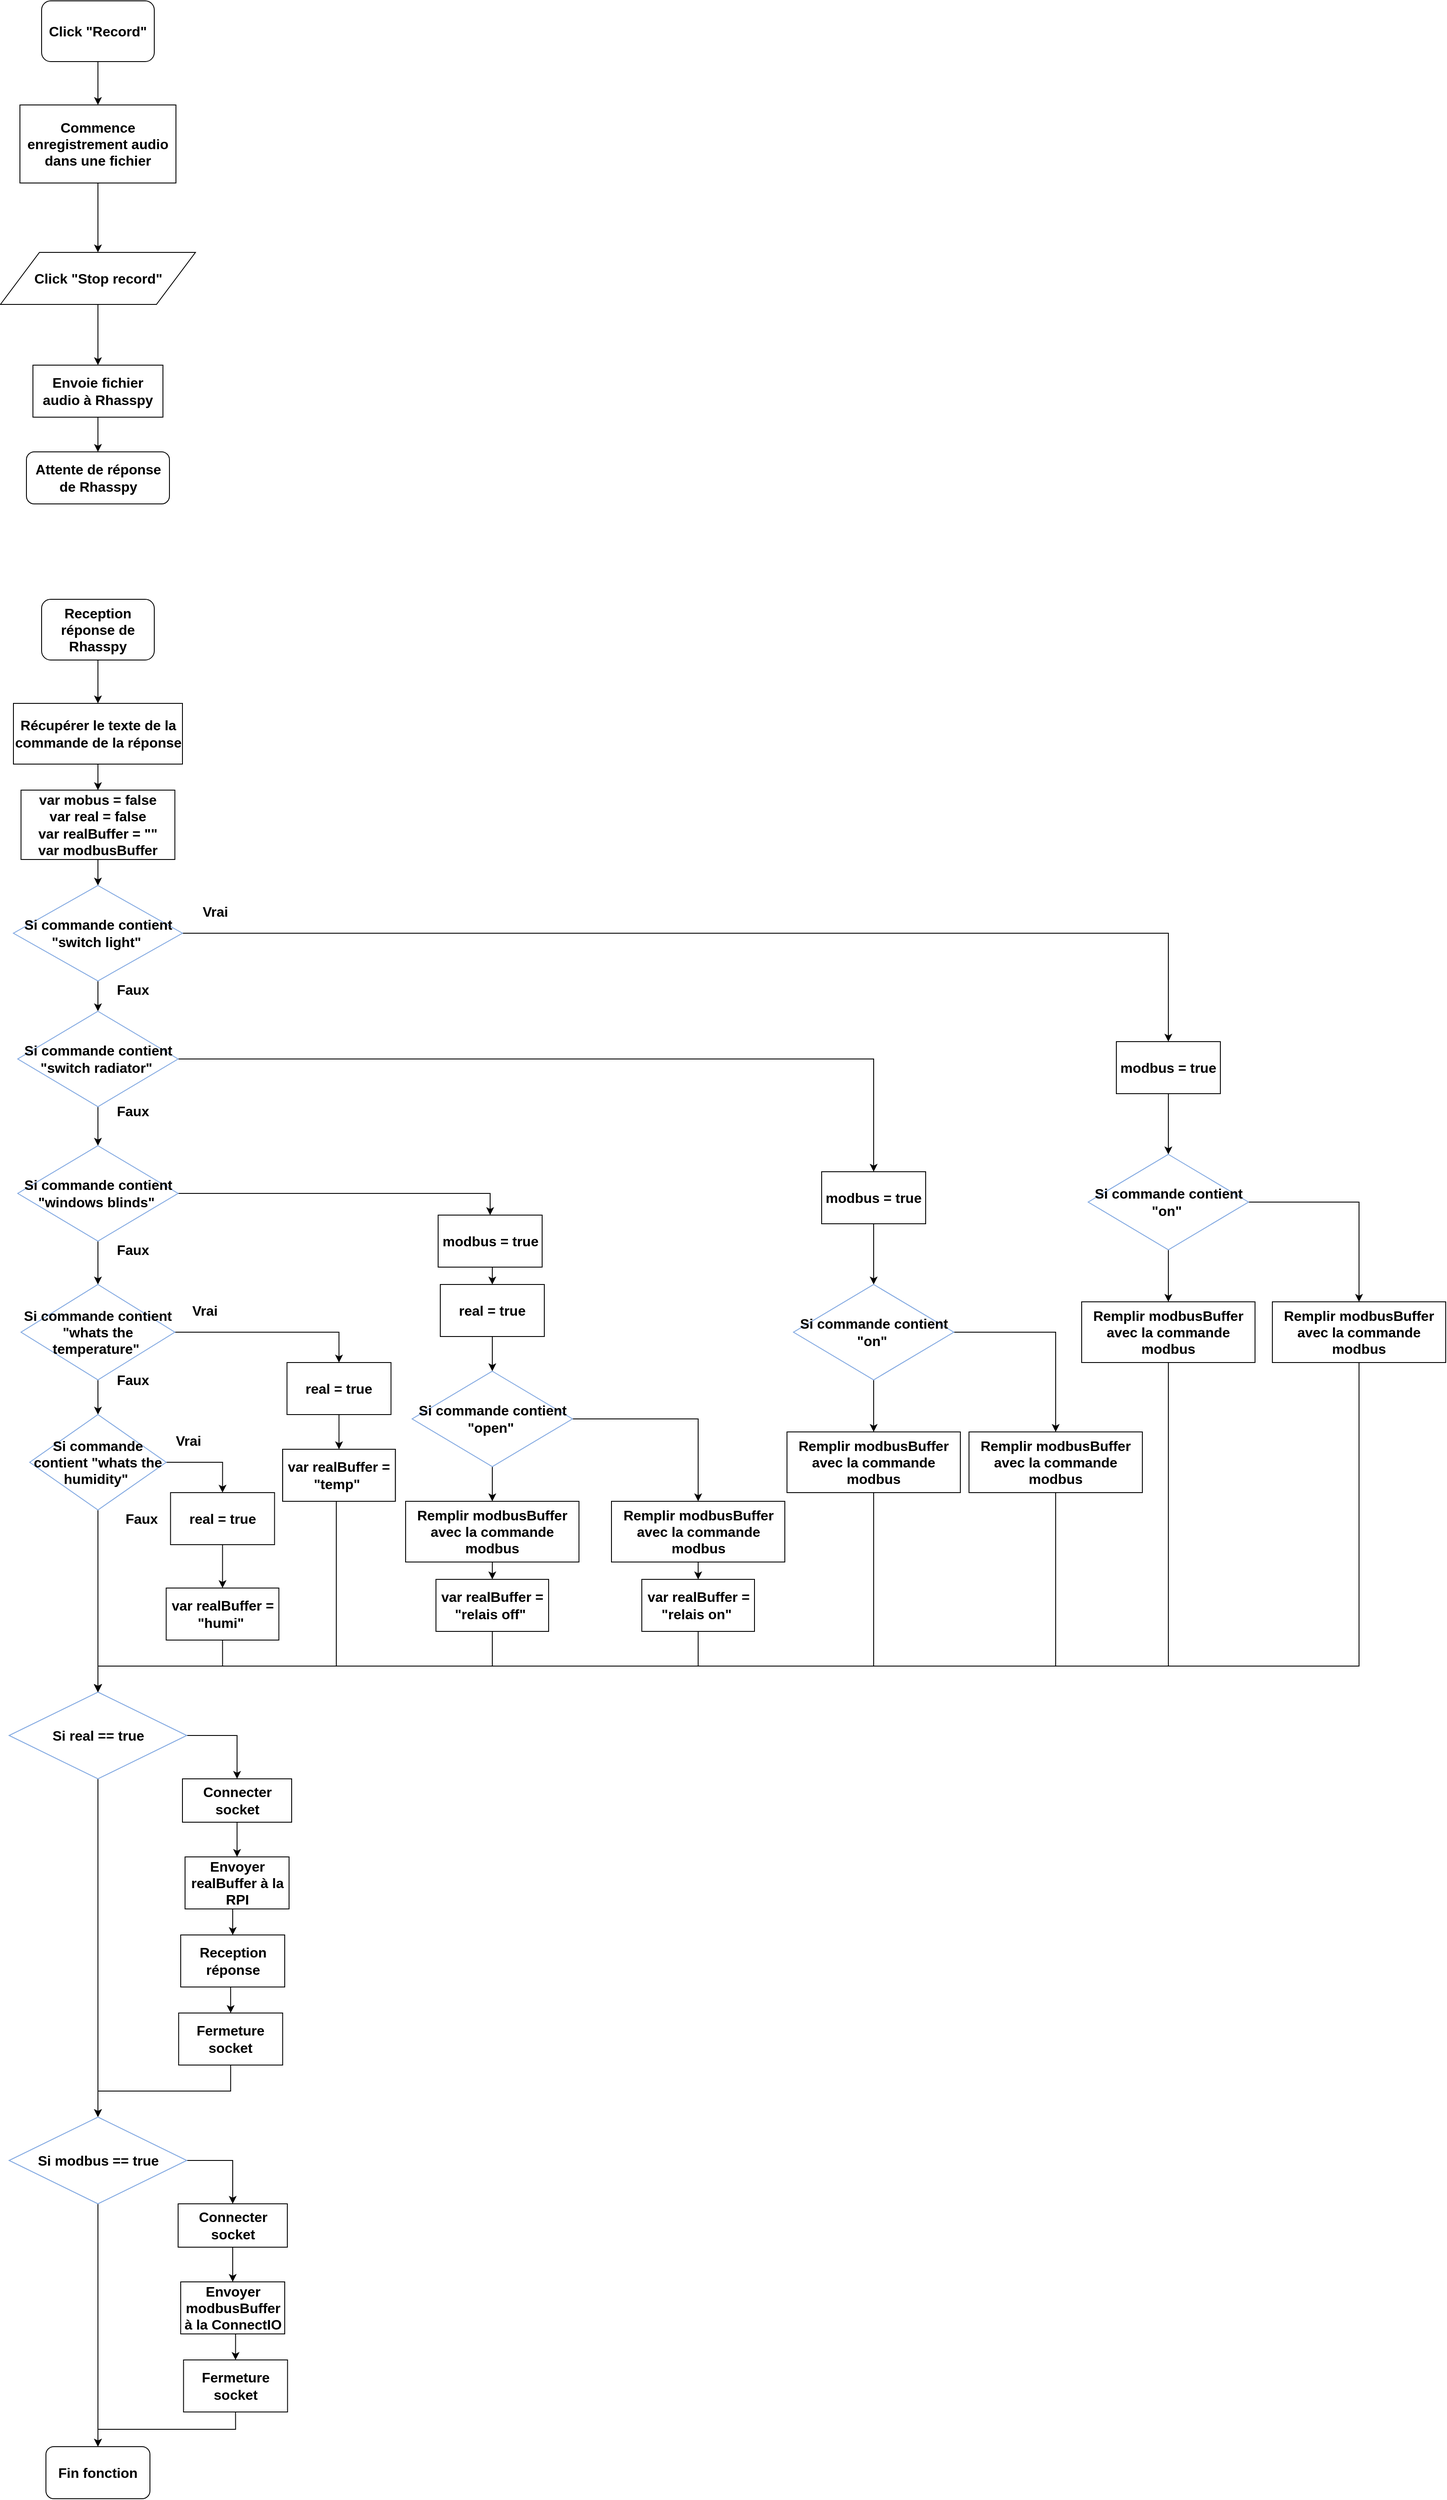 <mxfile version="13.3.1" type="device"><diagram id="i5aQ8aM6q4lKqiJg8j4h" name="Page-1"><mxGraphModel dx="1707" dy="2156" grid="1" gridSize="10" guides="1" tooltips="1" connect="1" arrows="1" fold="1" page="1" pageScale="1" pageWidth="827" pageHeight="1169" math="0" shadow="0"><root><mxCell id="0"/><mxCell id="1" parent="0"/><mxCell id="7N6_gN5HzbcJrXdW6d7A-4" style="edgeStyle=orthogonalEdgeStyle;rounded=0;orthogonalLoop=1;jettySize=auto;html=1;exitX=0.5;exitY=1;exitDx=0;exitDy=0;entryX=0.5;entryY=0;entryDx=0;entryDy=0;" parent="1" source="7N6_gN5HzbcJrXdW6d7A-1" target="7N6_gN5HzbcJrXdW6d7A-3" edge="1"><mxGeometry relative="1" as="geometry"/></mxCell><mxCell id="7N6_gN5HzbcJrXdW6d7A-1" value="&lt;b&gt;&lt;font style=&quot;font-size: 16px&quot;&gt;Click &quot;Record&quot;&lt;/font&gt;&lt;/b&gt;" style="rounded=1;whiteSpace=wrap;html=1;" parent="1" vertex="1"><mxGeometry x="680" y="-580" width="130" height="70" as="geometry"/></mxCell><mxCell id="7N6_gN5HzbcJrXdW6d7A-6" style="edgeStyle=orthogonalEdgeStyle;rounded=0;orthogonalLoop=1;jettySize=auto;html=1;exitX=0.5;exitY=1;exitDx=0;exitDy=0;entryX=0.5;entryY=0;entryDx=0;entryDy=0;" parent="1" source="7N6_gN5HzbcJrXdW6d7A-3" target="7N6_gN5HzbcJrXdW6d7A-5" edge="1"><mxGeometry relative="1" as="geometry"/></mxCell><mxCell id="7N6_gN5HzbcJrXdW6d7A-3" value="&lt;b&gt;&lt;font style=&quot;font-size: 16px&quot;&gt;Commence enregistrement audio dans une fichier&lt;/font&gt;&lt;/b&gt;" style="rounded=0;whiteSpace=wrap;html=1;" parent="1" vertex="1"><mxGeometry x="655" y="-460" width="180" height="90" as="geometry"/></mxCell><mxCell id="7N6_gN5HzbcJrXdW6d7A-8" style="edgeStyle=orthogonalEdgeStyle;rounded=0;orthogonalLoop=1;jettySize=auto;html=1;exitX=0.5;exitY=1;exitDx=0;exitDy=0;entryX=0.5;entryY=0;entryDx=0;entryDy=0;" parent="1" source="7N6_gN5HzbcJrXdW6d7A-5" target="7N6_gN5HzbcJrXdW6d7A-7" edge="1"><mxGeometry relative="1" as="geometry"/></mxCell><mxCell id="7N6_gN5HzbcJrXdW6d7A-5" value="&lt;b&gt;&lt;font style=&quot;font-size: 16px&quot;&gt;Click &quot;Stop record&quot;&lt;/font&gt;&lt;/b&gt;" style="shape=parallelogram;perimeter=parallelogramPerimeter;whiteSpace=wrap;html=1;" parent="1" vertex="1"><mxGeometry x="632.5" y="-290" width="225" height="60" as="geometry"/></mxCell><mxCell id="7N6_gN5HzbcJrXdW6d7A-11" style="edgeStyle=orthogonalEdgeStyle;rounded=0;orthogonalLoop=1;jettySize=auto;html=1;exitX=0.5;exitY=1;exitDx=0;exitDy=0;entryX=0.5;entryY=0;entryDx=0;entryDy=0;" parent="1" source="7N6_gN5HzbcJrXdW6d7A-7" target="7N6_gN5HzbcJrXdW6d7A-10" edge="1"><mxGeometry relative="1" as="geometry"/></mxCell><mxCell id="7N6_gN5HzbcJrXdW6d7A-7" value="&lt;font style=&quot;font-size: 16px&quot;&gt;&lt;b&gt;Envoie fichier audio à Rhasspy&lt;/b&gt;&lt;/font&gt;" style="rounded=0;whiteSpace=wrap;html=1;" parent="1" vertex="1"><mxGeometry x="670" y="-160" width="150" height="60" as="geometry"/></mxCell><mxCell id="7N6_gN5HzbcJrXdW6d7A-10" value="&lt;span&gt;&lt;font style=&quot;font-size: 16px&quot;&gt;&lt;b&gt;Attente de réponse de Rhasspy&lt;/b&gt;&lt;/font&gt;&lt;/span&gt;" style="rounded=1;whiteSpace=wrap;html=1;" parent="1" vertex="1"><mxGeometry x="662.5" y="-60" width="165" height="60" as="geometry"/></mxCell><mxCell id="7N6_gN5HzbcJrXdW6d7A-14" style="edgeStyle=orthogonalEdgeStyle;rounded=0;orthogonalLoop=1;jettySize=auto;html=1;exitX=0.5;exitY=1;exitDx=0;exitDy=0;entryX=0.5;entryY=0;entryDx=0;entryDy=0;" parent="1" source="7N6_gN5HzbcJrXdW6d7A-12" target="7N6_gN5HzbcJrXdW6d7A-13" edge="1"><mxGeometry relative="1" as="geometry"/></mxCell><mxCell id="7N6_gN5HzbcJrXdW6d7A-12" value="&lt;b&gt;&lt;font style=&quot;font-size: 16px&quot;&gt;Reception réponse de Rhasspy&lt;/font&gt;&lt;/b&gt;" style="rounded=1;whiteSpace=wrap;html=1;" parent="1" vertex="1"><mxGeometry x="680" y="110" width="130" height="70" as="geometry"/></mxCell><mxCell id="7N6_gN5HzbcJrXdW6d7A-16" style="edgeStyle=orthogonalEdgeStyle;rounded=0;orthogonalLoop=1;jettySize=auto;html=1;exitX=0.5;exitY=1;exitDx=0;exitDy=0;entryX=0.5;entryY=0;entryDx=0;entryDy=0;" parent="1" source="7N6_gN5HzbcJrXdW6d7A-13" target="7N6_gN5HzbcJrXdW6d7A-15" edge="1"><mxGeometry relative="1" as="geometry"/></mxCell><mxCell id="7N6_gN5HzbcJrXdW6d7A-13" value="&lt;font style=&quot;font-size: 16px&quot;&gt;&lt;b&gt;Récupérer le texte de la commande de la réponse&lt;/b&gt;&lt;/font&gt;" style="rounded=0;whiteSpace=wrap;html=1;" parent="1" vertex="1"><mxGeometry x="647.5" y="230" width="195" height="70" as="geometry"/></mxCell><mxCell id="7N6_gN5HzbcJrXdW6d7A-18" style="edgeStyle=orthogonalEdgeStyle;rounded=0;orthogonalLoop=1;jettySize=auto;html=1;exitX=0.5;exitY=1;exitDx=0;exitDy=0;entryX=0.5;entryY=0;entryDx=0;entryDy=0;" parent="1" source="7N6_gN5HzbcJrXdW6d7A-15" target="7N6_gN5HzbcJrXdW6d7A-17" edge="1"><mxGeometry relative="1" as="geometry"/></mxCell><mxCell id="7N6_gN5HzbcJrXdW6d7A-15" value="&lt;font style=&quot;font-size: 16px&quot;&gt;&lt;b&gt;var mobus = false&lt;br&gt;var real = false&lt;br&gt;var realBuffer = &quot;&quot;&lt;br&gt;var modbusBuffer&lt;br&gt;&lt;/b&gt;&lt;/font&gt;" style="rounded=0;whiteSpace=wrap;html=1;" parent="1" vertex="1"><mxGeometry x="656.25" y="330" width="177.5" height="80" as="geometry"/></mxCell><mxCell id="7N6_gN5HzbcJrXdW6d7A-26" style="edgeStyle=orthogonalEdgeStyle;rounded=0;orthogonalLoop=1;jettySize=auto;html=1;exitX=0.5;exitY=1;exitDx=0;exitDy=0;entryX=0.5;entryY=0;entryDx=0;entryDy=0;" parent="1" source="7N6_gN5HzbcJrXdW6d7A-17" target="7N6_gN5HzbcJrXdW6d7A-20" edge="1"><mxGeometry relative="1" as="geometry"/></mxCell><mxCell id="Lt0cFYSd9EiDgG5rv76O-23" style="edgeStyle=orthogonalEdgeStyle;rounded=0;orthogonalLoop=1;jettySize=auto;html=1;exitX=1;exitY=0.5;exitDx=0;exitDy=0;entryX=0.5;entryY=0;entryDx=0;entryDy=0;" edge="1" parent="1" source="7N6_gN5HzbcJrXdW6d7A-17" target="Lt0cFYSd9EiDgG5rv76O-17"><mxGeometry relative="1" as="geometry"/></mxCell><mxCell id="7N6_gN5HzbcJrXdW6d7A-17" value="&lt;font style=&quot;font-size: 16px&quot;&gt;&lt;b&gt;Si commande contient &quot;switch light&quot;&amp;nbsp;&lt;/b&gt;&lt;/font&gt;" style="rhombus;whiteSpace=wrap;html=1;rounded=0;comic=0;shadow=0;strokeColor=#7EA6E0;" parent="1" vertex="1"><mxGeometry x="647.5" y="440" width="195" height="110" as="geometry"/></mxCell><mxCell id="7N6_gN5HzbcJrXdW6d7A-19" value="&lt;font style=&quot;font-size: 16px&quot;&gt;&lt;b&gt;Vrai&lt;/b&gt;&lt;/font&gt;" style="text;html=1;align=center;verticalAlign=middle;resizable=0;points=[];autosize=1;" parent="1" vertex="1"><mxGeometry x="855" y="460" width="50" height="20" as="geometry"/></mxCell><mxCell id="7N6_gN5HzbcJrXdW6d7A-28" style="edgeStyle=orthogonalEdgeStyle;rounded=0;orthogonalLoop=1;jettySize=auto;html=1;exitX=0.5;exitY=1;exitDx=0;exitDy=0;entryX=0.5;entryY=0;entryDx=0;entryDy=0;" parent="1" source="7N6_gN5HzbcJrXdW6d7A-20" target="7N6_gN5HzbcJrXdW6d7A-22" edge="1"><mxGeometry relative="1" as="geometry"/></mxCell><mxCell id="Lt0cFYSd9EiDgG5rv76O-7" style="edgeStyle=orthogonalEdgeStyle;rounded=0;orthogonalLoop=1;jettySize=auto;html=1;exitX=1;exitY=0.5;exitDx=0;exitDy=0;entryX=0.5;entryY=0;entryDx=0;entryDy=0;" edge="1" parent="1" source="7N6_gN5HzbcJrXdW6d7A-20" target="Lt0cFYSd9EiDgG5rv76O-6"><mxGeometry relative="1" as="geometry"/></mxCell><mxCell id="7N6_gN5HzbcJrXdW6d7A-20" value="&lt;b style=&quot;font-size: 16px&quot;&gt;Si commande contient &quot;switch radiator&quot;&amp;nbsp;&lt;/b&gt;" style="rhombus;whiteSpace=wrap;html=1;rounded=0;shadow=0;comic=0;strokeColor=#7EA6E0;" parent="1" vertex="1"><mxGeometry x="652.5" y="585" width="185" height="110" as="geometry"/></mxCell><mxCell id="7N6_gN5HzbcJrXdW6d7A-29" style="edgeStyle=orthogonalEdgeStyle;rounded=0;orthogonalLoop=1;jettySize=auto;html=1;exitX=0.5;exitY=1;exitDx=0;exitDy=0;entryX=0.5;entryY=0;entryDx=0;entryDy=0;" parent="1" source="7N6_gN5HzbcJrXdW6d7A-22" target="7N6_gN5HzbcJrXdW6d7A-23" edge="1"><mxGeometry relative="1" as="geometry"/></mxCell><mxCell id="7N6_gN5HzbcJrXdW6d7A-53" style="edgeStyle=orthogonalEdgeStyle;rounded=0;orthogonalLoop=1;jettySize=auto;html=1;exitX=1;exitY=0.5;exitDx=0;exitDy=0;entryX=0.5;entryY=0;entryDx=0;entryDy=0;" parent="1" source="7N6_gN5HzbcJrXdW6d7A-22" target="7N6_gN5HzbcJrXdW6d7A-51" edge="1"><mxGeometry relative="1" as="geometry"/></mxCell><mxCell id="7N6_gN5HzbcJrXdW6d7A-22" value="&lt;b style=&quot;font-size: 16px&quot;&gt;Si commande contient &quot;windows blinds&quot;&amp;nbsp;&lt;/b&gt;" style="rhombus;whiteSpace=wrap;html=1;rounded=0;shadow=0;comic=0;strokeColor=#7EA6E0;" parent="1" vertex="1"><mxGeometry x="652.5" y="740" width="185" height="110" as="geometry"/></mxCell><mxCell id="7N6_gN5HzbcJrXdW6d7A-32" style="edgeStyle=orthogonalEdgeStyle;rounded=0;orthogonalLoop=1;jettySize=auto;html=1;exitX=0.5;exitY=1;exitDx=0;exitDy=0;" parent="1" source="7N6_gN5HzbcJrXdW6d7A-23" target="7N6_gN5HzbcJrXdW6d7A-24" edge="1"><mxGeometry relative="1" as="geometry"/></mxCell><mxCell id="7N6_gN5HzbcJrXdW6d7A-42" style="edgeStyle=orthogonalEdgeStyle;rounded=0;orthogonalLoop=1;jettySize=auto;html=1;exitX=1;exitY=0.5;exitDx=0;exitDy=0;entryX=0.5;entryY=0;entryDx=0;entryDy=0;" parent="1" source="7N6_gN5HzbcJrXdW6d7A-23" target="7N6_gN5HzbcJrXdW6d7A-40" edge="1"><mxGeometry relative="1" as="geometry"/></mxCell><mxCell id="7N6_gN5HzbcJrXdW6d7A-23" value="&lt;b style=&quot;font-size: 16px&quot;&gt;Si commande contient &quot;whats the temperature&quot;&amp;nbsp;&lt;/b&gt;" style="rhombus;whiteSpace=wrap;html=1;rounded=0;shadow=0;comic=0;strokeColor=#7EA6E0;" parent="1" vertex="1"><mxGeometry x="656.25" y="900" width="177.5" height="110" as="geometry"/></mxCell><mxCell id="7N6_gN5HzbcJrXdW6d7A-36" style="edgeStyle=orthogonalEdgeStyle;rounded=0;orthogonalLoop=1;jettySize=auto;html=1;exitX=1;exitY=0.5;exitDx=0;exitDy=0;entryX=0.5;entryY=0;entryDx=0;entryDy=0;" parent="1" source="7N6_gN5HzbcJrXdW6d7A-24" target="7N6_gN5HzbcJrXdW6d7A-35" edge="1"><mxGeometry relative="1" as="geometry"/></mxCell><mxCell id="7N6_gN5HzbcJrXdW6d7A-46" style="edgeStyle=orthogonalEdgeStyle;rounded=0;orthogonalLoop=1;jettySize=auto;html=1;exitX=0.5;exitY=1;exitDx=0;exitDy=0;" parent="1" source="7N6_gN5HzbcJrXdW6d7A-24" target="7N6_gN5HzbcJrXdW6d7A-45" edge="1"><mxGeometry relative="1" as="geometry"/></mxCell><mxCell id="7N6_gN5HzbcJrXdW6d7A-24" value="&lt;font style=&quot;font-size: 16px&quot;&gt;&lt;b&gt;Si commande contient &quot;whats the humidity&quot;&amp;nbsp;&lt;/b&gt;&lt;/font&gt;" style="rhombus;rounded=0;shadow=0;comic=0;verticalAlign=middle;whiteSpace=wrap;html=1;strokeWidth=1;strokeColor=#7EA6E0;" parent="1" vertex="1"><mxGeometry x="666.25" y="1050" width="157.5" height="110" as="geometry"/></mxCell><mxCell id="7N6_gN5HzbcJrXdW6d7A-25" value="&lt;font style=&quot;font-size: 16px&quot;&gt;&lt;b&gt;Faux&lt;/b&gt;&lt;/font&gt;" style="text;html=1;align=center;verticalAlign=middle;resizable=0;points=[];autosize=1;" parent="1" vertex="1"><mxGeometry x="760" y="550" width="50" height="20" as="geometry"/></mxCell><mxCell id="7N6_gN5HzbcJrXdW6d7A-27" value="&lt;font style=&quot;font-size: 16px&quot;&gt;&lt;b&gt;Faux&lt;/b&gt;&lt;/font&gt;" style="text;html=1;align=center;verticalAlign=middle;resizable=0;points=[];autosize=1;" parent="1" vertex="1"><mxGeometry x="760" y="690" width="50" height="20" as="geometry"/></mxCell><mxCell id="7N6_gN5HzbcJrXdW6d7A-31" value="&lt;font style=&quot;font-size: 16px&quot;&gt;&lt;b&gt;Faux&lt;/b&gt;&lt;/font&gt;" style="text;html=1;align=center;verticalAlign=middle;resizable=0;points=[];autosize=1;" parent="1" vertex="1"><mxGeometry x="760" y="850" width="50" height="20" as="geometry"/></mxCell><mxCell id="7N6_gN5HzbcJrXdW6d7A-33" value="&lt;font style=&quot;font-size: 16px&quot;&gt;&lt;b&gt;Faux&lt;/b&gt;&lt;/font&gt;" style="text;html=1;align=center;verticalAlign=middle;resizable=0;points=[];autosize=1;" parent="1" vertex="1"><mxGeometry x="760" y="1000" width="50" height="20" as="geometry"/></mxCell><mxCell id="7N6_gN5HzbcJrXdW6d7A-34" value="&lt;font style=&quot;font-size: 16px&quot;&gt;&lt;b&gt;Faux&lt;/b&gt;&lt;/font&gt;" style="text;html=1;align=center;verticalAlign=middle;resizable=0;points=[];autosize=1;" parent="1" vertex="1"><mxGeometry x="770" y="1160" width="50" height="20" as="geometry"/></mxCell><mxCell id="7N6_gN5HzbcJrXdW6d7A-38" style="edgeStyle=orthogonalEdgeStyle;rounded=0;orthogonalLoop=1;jettySize=auto;html=1;exitX=0.5;exitY=1;exitDx=0;exitDy=0;entryX=0.5;entryY=0;entryDx=0;entryDy=0;" parent="1" source="7N6_gN5HzbcJrXdW6d7A-35" target="7N6_gN5HzbcJrXdW6d7A-37" edge="1"><mxGeometry relative="1" as="geometry"/></mxCell><mxCell id="7N6_gN5HzbcJrXdW6d7A-35" value="&lt;font style=&quot;font-size: 16px&quot;&gt;&lt;b&gt;real = true&lt;/b&gt;&lt;/font&gt;" style="rounded=0;whiteSpace=wrap;html=1;shadow=0;comic=0;strokeColor=#000000;strokeWidth=1;" parent="1" vertex="1"><mxGeometry x="828.75" y="1140" width="120" height="60" as="geometry"/></mxCell><mxCell id="7N6_gN5HzbcJrXdW6d7A-47" style="edgeStyle=orthogonalEdgeStyle;rounded=0;orthogonalLoop=1;jettySize=auto;html=1;exitX=0.5;exitY=1;exitDx=0;exitDy=0;entryX=0.5;entryY=0;entryDx=0;entryDy=0;" parent="1" source="7N6_gN5HzbcJrXdW6d7A-37" target="7N6_gN5HzbcJrXdW6d7A-45" edge="1"><mxGeometry relative="1" as="geometry"/></mxCell><mxCell id="7N6_gN5HzbcJrXdW6d7A-37" value="&lt;b&gt;&lt;font style=&quot;font-size: 16px&quot;&gt;var realBuffer = &quot;humi&quot;&amp;nbsp;&lt;/font&gt;&lt;/b&gt;" style="rounded=0;whiteSpace=wrap;html=1;shadow=0;comic=0;strokeColor=#000000;strokeWidth=1;" parent="1" vertex="1"><mxGeometry x="823.75" y="1250" width="130" height="60" as="geometry"/></mxCell><mxCell id="7N6_gN5HzbcJrXdW6d7A-39" style="edgeStyle=orthogonalEdgeStyle;rounded=0;orthogonalLoop=1;jettySize=auto;html=1;exitX=0.5;exitY=1;exitDx=0;exitDy=0;entryX=0.5;entryY=0;entryDx=0;entryDy=0;" parent="1" source="7N6_gN5HzbcJrXdW6d7A-40" target="7N6_gN5HzbcJrXdW6d7A-41" edge="1"><mxGeometry relative="1" as="geometry"/></mxCell><mxCell id="7N6_gN5HzbcJrXdW6d7A-40" value="&lt;font style=&quot;font-size: 16px&quot;&gt;&lt;b&gt;real = true&lt;/b&gt;&lt;/font&gt;" style="rounded=0;whiteSpace=wrap;html=1;shadow=0;comic=0;strokeColor=#000000;strokeWidth=1;" parent="1" vertex="1"><mxGeometry x="963.13" y="990" width="120" height="60" as="geometry"/></mxCell><mxCell id="7N6_gN5HzbcJrXdW6d7A-48" style="edgeStyle=orthogonalEdgeStyle;rounded=0;orthogonalLoop=1;jettySize=auto;html=1;exitX=0.5;exitY=1;exitDx=0;exitDy=0;entryX=0.5;entryY=0;entryDx=0;entryDy=0;" parent="1" source="7N6_gN5HzbcJrXdW6d7A-41" target="7N6_gN5HzbcJrXdW6d7A-45" edge="1"><mxGeometry relative="1" as="geometry"><Array as="points"><mxPoint x="1020" y="1150"/><mxPoint x="1020" y="1340"/><mxPoint x="745" y="1340"/></Array></mxGeometry></mxCell><mxCell id="7N6_gN5HzbcJrXdW6d7A-41" value="&lt;b&gt;&lt;font style=&quot;font-size: 16px&quot;&gt;var realBuffer = &quot;temp&quot;&amp;nbsp;&lt;/font&gt;&lt;/b&gt;" style="rounded=0;whiteSpace=wrap;html=1;shadow=0;comic=0;strokeColor=#000000;strokeWidth=1;" parent="1" vertex="1"><mxGeometry x="958.13" y="1090" width="130" height="60" as="geometry"/></mxCell><mxCell id="7N6_gN5HzbcJrXdW6d7A-43" value="&lt;font style=&quot;font-size: 16px&quot;&gt;&lt;b&gt;Vrai&lt;/b&gt;&lt;/font&gt;" style="text;html=1;align=center;verticalAlign=middle;resizable=0;points=[];autosize=1;" parent="1" vertex="1"><mxGeometry x="842.5" y="920" width="50" height="20" as="geometry"/></mxCell><mxCell id="7N6_gN5HzbcJrXdW6d7A-44" value="&lt;font style=&quot;font-size: 16px&quot;&gt;&lt;b&gt;Vrai&lt;/b&gt;&lt;/font&gt;" style="text;html=1;align=center;verticalAlign=middle;resizable=0;points=[];autosize=1;" parent="1" vertex="1"><mxGeometry x="823.75" y="1070" width="50" height="20" as="geometry"/></mxCell><mxCell id="Lt0cFYSd9EiDgG5rv76O-32" style="edgeStyle=orthogonalEdgeStyle;rounded=0;orthogonalLoop=1;jettySize=auto;html=1;exitX=1;exitY=0.5;exitDx=0;exitDy=0;" edge="1" parent="1" source="7N6_gN5HzbcJrXdW6d7A-45" target="Lt0cFYSd9EiDgG5rv76O-26"><mxGeometry relative="1" as="geometry"/></mxCell><mxCell id="Lt0cFYSd9EiDgG5rv76O-34" style="edgeStyle=orthogonalEdgeStyle;rounded=0;orthogonalLoop=1;jettySize=auto;html=1;exitX=0.5;exitY=1;exitDx=0;exitDy=0;entryX=0.5;entryY=0;entryDx=0;entryDy=0;" edge="1" parent="1" source="7N6_gN5HzbcJrXdW6d7A-45" target="Lt0cFYSd9EiDgG5rv76O-33"><mxGeometry relative="1" as="geometry"/></mxCell><mxCell id="7N6_gN5HzbcJrXdW6d7A-45" value="&lt;b&gt;&lt;font style=&quot;font-size: 16px&quot;&gt;Si real == true&lt;/font&gt;&lt;/b&gt;" style="rhombus;whiteSpace=wrap;html=1;rounded=0;shadow=0;comic=0;strokeWidth=1;fillColor=#FFFFFF;strokeColor=#7EA6E0;" parent="1" vertex="1"><mxGeometry x="642.5" y="1370" width="205" height="100" as="geometry"/></mxCell><mxCell id="7N6_gN5HzbcJrXdW6d7A-55" style="edgeStyle=orthogonalEdgeStyle;rounded=0;orthogonalLoop=1;jettySize=auto;html=1;exitX=0.5;exitY=1;exitDx=0;exitDy=0;" parent="1" source="7N6_gN5HzbcJrXdW6d7A-49" target="7N6_gN5HzbcJrXdW6d7A-54" edge="1"><mxGeometry relative="1" as="geometry"/></mxCell><mxCell id="7N6_gN5HzbcJrXdW6d7A-57" style="edgeStyle=orthogonalEdgeStyle;rounded=0;orthogonalLoop=1;jettySize=auto;html=1;exitX=1;exitY=0.5;exitDx=0;exitDy=0;entryX=0.5;entryY=0;entryDx=0;entryDy=0;" parent="1" source="7N6_gN5HzbcJrXdW6d7A-49" target="7N6_gN5HzbcJrXdW6d7A-56" edge="1"><mxGeometry relative="1" as="geometry"/></mxCell><mxCell id="7N6_gN5HzbcJrXdW6d7A-49" value="&lt;b style=&quot;font-size: 16px&quot;&gt;Si commande contient &quot;open&quot;&amp;nbsp;&lt;/b&gt;" style="rhombus;whiteSpace=wrap;html=1;rounded=0;shadow=0;comic=0;strokeColor=#7EA6E0;" parent="1" vertex="1"><mxGeometry x="1107.5" y="1000" width="185" height="110" as="geometry"/></mxCell><mxCell id="7N6_gN5HzbcJrXdW6d7A-61" style="edgeStyle=orthogonalEdgeStyle;rounded=0;orthogonalLoop=1;jettySize=auto;html=1;exitX=0.5;exitY=1;exitDx=0;exitDy=0;entryX=0.5;entryY=0;entryDx=0;entryDy=0;" parent="1" source="7N6_gN5HzbcJrXdW6d7A-51" target="7N6_gN5HzbcJrXdW6d7A-60" edge="1"><mxGeometry relative="1" as="geometry"/></mxCell><mxCell id="7N6_gN5HzbcJrXdW6d7A-51" value="&lt;font style=&quot;font-size: 16px&quot;&gt;&lt;b&gt;modbus = true&lt;/b&gt;&lt;/font&gt;" style="rounded=0;whiteSpace=wrap;html=1;shadow=0;comic=0;strokeColor=#000000;strokeWidth=1;" parent="1" vertex="1"><mxGeometry x="1137.5" y="820" width="120" height="60" as="geometry"/></mxCell><mxCell id="Lt0cFYSd9EiDgG5rv76O-1" style="edgeStyle=orthogonalEdgeStyle;rounded=0;orthogonalLoop=1;jettySize=auto;html=1;exitX=0.5;exitY=1;exitDx=0;exitDy=0;entryX=0.5;entryY=0;entryDx=0;entryDy=0;" edge="1" parent="1" source="7N6_gN5HzbcJrXdW6d7A-54" target="7N6_gN5HzbcJrXdW6d7A-59"><mxGeometry relative="1" as="geometry"/></mxCell><mxCell id="7N6_gN5HzbcJrXdW6d7A-54" value="&lt;font style=&quot;font-size: 16px&quot;&gt;&lt;b&gt;Remplir modbusBuffer avec la commande modbus&lt;/b&gt;&lt;/font&gt;" style="rounded=0;whiteSpace=wrap;html=1;shadow=0;comic=0;strokeColor=#000000;strokeWidth=1;" parent="1" vertex="1"><mxGeometry x="1100" y="1150" width="200" height="70" as="geometry"/></mxCell><mxCell id="Lt0cFYSd9EiDgG5rv76O-2" style="edgeStyle=orthogonalEdgeStyle;rounded=0;orthogonalLoop=1;jettySize=auto;html=1;exitX=0.5;exitY=1;exitDx=0;exitDy=0;entryX=0.5;entryY=0;entryDx=0;entryDy=0;" edge="1" parent="1" source="7N6_gN5HzbcJrXdW6d7A-56" target="7N6_gN5HzbcJrXdW6d7A-63"><mxGeometry relative="1" as="geometry"/></mxCell><mxCell id="7N6_gN5HzbcJrXdW6d7A-56" value="&lt;font style=&quot;font-size: 16px&quot;&gt;&lt;b&gt;Remplir modbusBuffer avec la commande modbus&lt;/b&gt;&lt;/font&gt;" style="rounded=0;whiteSpace=wrap;html=1;shadow=0;comic=0;strokeColor=#000000;strokeWidth=1;" parent="1" vertex="1"><mxGeometry x="1337.5" y="1150" width="200" height="70" as="geometry"/></mxCell><mxCell id="7N6_gN5HzbcJrXdW6d7A-58" value="&lt;b&gt;&lt;font style=&quot;font-size: 16px&quot;&gt;var realBuffer = &quot;temp&quot;&amp;nbsp;&lt;/font&gt;&lt;/b&gt;" style="rounded=0;whiteSpace=wrap;html=1;shadow=0;comic=0;strokeColor=#000000;strokeWidth=1;" parent="1" vertex="1"><mxGeometry x="958.13" y="1090" width="130" height="60" as="geometry"/></mxCell><mxCell id="Lt0cFYSd9EiDgG5rv76O-4" style="edgeStyle=orthogonalEdgeStyle;rounded=0;orthogonalLoop=1;jettySize=auto;html=1;exitX=0.5;exitY=1;exitDx=0;exitDy=0;" edge="1" parent="1" source="7N6_gN5HzbcJrXdW6d7A-59" target="7N6_gN5HzbcJrXdW6d7A-45"><mxGeometry relative="1" as="geometry"><Array as="points"><mxPoint x="1200" y="1340"/><mxPoint x="745" y="1340"/></Array></mxGeometry></mxCell><mxCell id="7N6_gN5HzbcJrXdW6d7A-59" value="&lt;b&gt;&lt;font style=&quot;font-size: 16px&quot;&gt;var realBuffer = &quot;relais off&quot;&amp;nbsp;&lt;/font&gt;&lt;/b&gt;" style="rounded=0;whiteSpace=wrap;html=1;shadow=0;comic=0;strokeColor=#000000;strokeWidth=1;" parent="1" vertex="1"><mxGeometry x="1135" y="1240" width="130" height="60" as="geometry"/></mxCell><mxCell id="Lt0cFYSd9EiDgG5rv76O-3" style="edgeStyle=orthogonalEdgeStyle;rounded=0;orthogonalLoop=1;jettySize=auto;html=1;exitX=0.5;exitY=1;exitDx=0;exitDy=0;entryX=0.5;entryY=0;entryDx=0;entryDy=0;" edge="1" parent="1" source="7N6_gN5HzbcJrXdW6d7A-60" target="7N6_gN5HzbcJrXdW6d7A-49"><mxGeometry relative="1" as="geometry"/></mxCell><mxCell id="7N6_gN5HzbcJrXdW6d7A-60" value="&lt;font style=&quot;font-size: 16px&quot;&gt;&lt;b&gt;real = true&lt;/b&gt;&lt;/font&gt;" style="rounded=0;whiteSpace=wrap;html=1;shadow=0;comic=0;strokeColor=#000000;strokeWidth=1;" parent="1" vertex="1"><mxGeometry x="1140" y="900" width="120" height="60" as="geometry"/></mxCell><mxCell id="Lt0cFYSd9EiDgG5rv76O-5" style="edgeStyle=orthogonalEdgeStyle;rounded=0;orthogonalLoop=1;jettySize=auto;html=1;exitX=0.5;exitY=1;exitDx=0;exitDy=0;entryX=0.5;entryY=0;entryDx=0;entryDy=0;" edge="1" parent="1" source="7N6_gN5HzbcJrXdW6d7A-63" target="7N6_gN5HzbcJrXdW6d7A-45"><mxGeometry relative="1" as="geometry"><Array as="points"><mxPoint x="1437" y="1340"/><mxPoint x="745" y="1340"/></Array></mxGeometry></mxCell><mxCell id="7N6_gN5HzbcJrXdW6d7A-63" value="&lt;b&gt;&lt;font style=&quot;font-size: 16px&quot;&gt;var realBuffer = &quot;relais on&quot;&amp;nbsp;&lt;/font&gt;&lt;/b&gt;" style="rounded=0;whiteSpace=wrap;html=1;shadow=0;comic=0;strokeColor=#000000;strokeWidth=1;" parent="1" vertex="1"><mxGeometry x="1372.5" y="1240" width="130" height="60" as="geometry"/></mxCell><mxCell id="Lt0cFYSd9EiDgG5rv76O-9" style="edgeStyle=orthogonalEdgeStyle;rounded=0;orthogonalLoop=1;jettySize=auto;html=1;exitX=0.5;exitY=1;exitDx=0;exitDy=0;entryX=0.5;entryY=0;entryDx=0;entryDy=0;" edge="1" parent="1" source="Lt0cFYSd9EiDgG5rv76O-6" target="Lt0cFYSd9EiDgG5rv76O-8"><mxGeometry relative="1" as="geometry"/></mxCell><mxCell id="Lt0cFYSd9EiDgG5rv76O-6" value="&lt;font style=&quot;font-size: 16px&quot;&gt;&lt;b&gt;modbus = true&lt;/b&gt;&lt;/font&gt;" style="rounded=0;whiteSpace=wrap;html=1;shadow=0;comic=0;strokeColor=#000000;strokeWidth=1;" vertex="1" parent="1"><mxGeometry x="1580" y="770" width="120" height="60" as="geometry"/></mxCell><mxCell id="Lt0cFYSd9EiDgG5rv76O-11" style="edgeStyle=orthogonalEdgeStyle;rounded=0;orthogonalLoop=1;jettySize=auto;html=1;exitX=0.5;exitY=1;exitDx=0;exitDy=0;entryX=0.5;entryY=0;entryDx=0;entryDy=0;" edge="1" parent="1" source="Lt0cFYSd9EiDgG5rv76O-8" target="Lt0cFYSd9EiDgG5rv76O-10"><mxGeometry relative="1" as="geometry"/></mxCell><mxCell id="Lt0cFYSd9EiDgG5rv76O-14" style="edgeStyle=orthogonalEdgeStyle;rounded=0;orthogonalLoop=1;jettySize=auto;html=1;exitX=1;exitY=0.5;exitDx=0;exitDy=0;entryX=0.5;entryY=0;entryDx=0;entryDy=0;" edge="1" parent="1" source="Lt0cFYSd9EiDgG5rv76O-8" target="Lt0cFYSd9EiDgG5rv76O-13"><mxGeometry relative="1" as="geometry"/></mxCell><mxCell id="Lt0cFYSd9EiDgG5rv76O-8" value="&lt;b style=&quot;font-size: 16px&quot;&gt;Si commande contient &quot;on&quot;&amp;nbsp;&lt;/b&gt;" style="rhombus;whiteSpace=wrap;html=1;rounded=0;shadow=0;comic=0;strokeColor=#7EA6E0;" vertex="1" parent="1"><mxGeometry x="1547.5" y="900" width="185" height="110" as="geometry"/></mxCell><mxCell id="Lt0cFYSd9EiDgG5rv76O-12" style="edgeStyle=orthogonalEdgeStyle;rounded=0;orthogonalLoop=1;jettySize=auto;html=1;exitX=0.5;exitY=1;exitDx=0;exitDy=0;entryX=0.5;entryY=0;entryDx=0;entryDy=0;" edge="1" parent="1" source="Lt0cFYSd9EiDgG5rv76O-10" target="7N6_gN5HzbcJrXdW6d7A-45"><mxGeometry relative="1" as="geometry"><Array as="points"><mxPoint x="1640" y="1340"/><mxPoint x="745" y="1340"/></Array></mxGeometry></mxCell><mxCell id="Lt0cFYSd9EiDgG5rv76O-10" value="&lt;font style=&quot;font-size: 16px&quot;&gt;&lt;b&gt;Remplir modbusBuffer avec la commande modbus&lt;/b&gt;&lt;/font&gt;" style="rounded=0;whiteSpace=wrap;html=1;shadow=0;comic=0;strokeColor=#000000;strokeWidth=1;" vertex="1" parent="1"><mxGeometry x="1540" y="1070" width="200" height="70" as="geometry"/></mxCell><mxCell id="Lt0cFYSd9EiDgG5rv76O-15" style="edgeStyle=orthogonalEdgeStyle;rounded=0;orthogonalLoop=1;jettySize=auto;html=1;exitX=0.5;exitY=1;exitDx=0;exitDy=0;entryX=0.5;entryY=0;entryDx=0;entryDy=0;" edge="1" parent="1" source="Lt0cFYSd9EiDgG5rv76O-13" target="7N6_gN5HzbcJrXdW6d7A-45"><mxGeometry relative="1" as="geometry"><Array as="points"><mxPoint x="1850" y="1340"/><mxPoint x="745" y="1340"/></Array></mxGeometry></mxCell><mxCell id="Lt0cFYSd9EiDgG5rv76O-13" value="&lt;font style=&quot;font-size: 16px&quot;&gt;&lt;b&gt;Remplir modbusBuffer avec la commande modbus&lt;/b&gt;&lt;/font&gt;" style="rounded=0;whiteSpace=wrap;html=1;shadow=0;comic=0;strokeColor=#000000;strokeWidth=1;" vertex="1" parent="1"><mxGeometry x="1750" y="1070" width="200" height="70" as="geometry"/></mxCell><mxCell id="Lt0cFYSd9EiDgG5rv76O-16" style="edgeStyle=orthogonalEdgeStyle;rounded=0;orthogonalLoop=1;jettySize=auto;html=1;exitX=0.5;exitY=1;exitDx=0;exitDy=0;entryX=0.5;entryY=0;entryDx=0;entryDy=0;" edge="1" parent="1" source="Lt0cFYSd9EiDgG5rv76O-17" target="Lt0cFYSd9EiDgG5rv76O-20"><mxGeometry relative="1" as="geometry"/></mxCell><mxCell id="Lt0cFYSd9EiDgG5rv76O-17" value="&lt;font style=&quot;font-size: 16px&quot;&gt;&lt;b&gt;modbus = true&lt;/b&gt;&lt;/font&gt;" style="rounded=0;whiteSpace=wrap;html=1;shadow=0;comic=0;strokeColor=#000000;strokeWidth=1;" vertex="1" parent="1"><mxGeometry x="1920" y="620" width="120" height="60" as="geometry"/></mxCell><mxCell id="Lt0cFYSd9EiDgG5rv76O-18" style="edgeStyle=orthogonalEdgeStyle;rounded=0;orthogonalLoop=1;jettySize=auto;html=1;exitX=0.5;exitY=1;exitDx=0;exitDy=0;entryX=0.5;entryY=0;entryDx=0;entryDy=0;" edge="1" parent="1" source="Lt0cFYSd9EiDgG5rv76O-20" target="Lt0cFYSd9EiDgG5rv76O-21"><mxGeometry relative="1" as="geometry"/></mxCell><mxCell id="Lt0cFYSd9EiDgG5rv76O-19" style="edgeStyle=orthogonalEdgeStyle;rounded=0;orthogonalLoop=1;jettySize=auto;html=1;exitX=1;exitY=0.5;exitDx=0;exitDy=0;entryX=0.5;entryY=0;entryDx=0;entryDy=0;" edge="1" parent="1" source="Lt0cFYSd9EiDgG5rv76O-20" target="Lt0cFYSd9EiDgG5rv76O-22"><mxGeometry relative="1" as="geometry"/></mxCell><mxCell id="Lt0cFYSd9EiDgG5rv76O-20" value="&lt;b style=&quot;font-size: 16px&quot;&gt;Si commande contient &quot;on&quot;&amp;nbsp;&lt;/b&gt;" style="rhombus;whiteSpace=wrap;html=1;rounded=0;shadow=0;comic=0;strokeColor=#7EA6E0;" vertex="1" parent="1"><mxGeometry x="1887.5" y="750" width="185" height="110" as="geometry"/></mxCell><mxCell id="Lt0cFYSd9EiDgG5rv76O-24" style="edgeStyle=orthogonalEdgeStyle;rounded=0;orthogonalLoop=1;jettySize=auto;html=1;exitX=0.5;exitY=1;exitDx=0;exitDy=0;" edge="1" parent="1" source="Lt0cFYSd9EiDgG5rv76O-21" target="7N6_gN5HzbcJrXdW6d7A-45"><mxGeometry relative="1" as="geometry"><Array as="points"><mxPoint x="1980" y="1340"/><mxPoint x="745" y="1340"/></Array></mxGeometry></mxCell><mxCell id="Lt0cFYSd9EiDgG5rv76O-21" value="&lt;font style=&quot;font-size: 16px&quot;&gt;&lt;b&gt;Remplir modbusBuffer avec la commande modbus&lt;/b&gt;&lt;/font&gt;" style="rounded=0;whiteSpace=wrap;html=1;shadow=0;comic=0;strokeColor=#000000;strokeWidth=1;" vertex="1" parent="1"><mxGeometry x="1880" y="920" width="200" height="70" as="geometry"/></mxCell><mxCell id="Lt0cFYSd9EiDgG5rv76O-25" style="edgeStyle=orthogonalEdgeStyle;rounded=0;orthogonalLoop=1;jettySize=auto;html=1;exitX=0.5;exitY=1;exitDx=0;exitDy=0;" edge="1" parent="1" source="Lt0cFYSd9EiDgG5rv76O-22" target="7N6_gN5HzbcJrXdW6d7A-45"><mxGeometry relative="1" as="geometry"><Array as="points"><mxPoint x="2200" y="1340"/><mxPoint x="745" y="1340"/></Array></mxGeometry></mxCell><mxCell id="Lt0cFYSd9EiDgG5rv76O-22" value="&lt;font style=&quot;font-size: 16px&quot;&gt;&lt;b&gt;Remplir modbusBuffer avec la commande modbus&lt;/b&gt;&lt;/font&gt;" style="rounded=0;whiteSpace=wrap;html=1;shadow=0;comic=0;strokeColor=#000000;strokeWidth=1;" vertex="1" parent="1"><mxGeometry x="2100" y="920" width="200" height="70" as="geometry"/></mxCell><mxCell id="Lt0cFYSd9EiDgG5rv76O-29" style="edgeStyle=orthogonalEdgeStyle;rounded=0;orthogonalLoop=1;jettySize=auto;html=1;exitX=0.5;exitY=1;exitDx=0;exitDy=0;entryX=0.5;entryY=0;entryDx=0;entryDy=0;" edge="1" parent="1" source="Lt0cFYSd9EiDgG5rv76O-26" target="Lt0cFYSd9EiDgG5rv76O-27"><mxGeometry relative="1" as="geometry"/></mxCell><mxCell id="Lt0cFYSd9EiDgG5rv76O-26" value="&lt;b&gt;&lt;font style=&quot;font-size: 16px&quot;&gt;Connecter socket&lt;/font&gt;&lt;/b&gt;" style="rounded=0;whiteSpace=wrap;html=1;strokeColor=#000000;fillColor=#FFFFFF;" vertex="1" parent="1"><mxGeometry x="842.5" y="1470" width="126" height="50" as="geometry"/></mxCell><mxCell id="Lt0cFYSd9EiDgG5rv76O-47" style="edgeStyle=orthogonalEdgeStyle;rounded=0;orthogonalLoop=1;jettySize=auto;html=1;exitX=0.5;exitY=1;exitDx=0;exitDy=0;entryX=0.5;entryY=0;entryDx=0;entryDy=0;" edge="1" parent="1" source="Lt0cFYSd9EiDgG5rv76O-27" target="Lt0cFYSd9EiDgG5rv76O-45"><mxGeometry relative="1" as="geometry"/></mxCell><mxCell id="Lt0cFYSd9EiDgG5rv76O-27" value="&lt;b&gt;&lt;font style=&quot;font-size: 16px&quot;&gt;Envoyer realBuffer à la RPI&lt;/font&gt;&lt;/b&gt;" style="rounded=0;whiteSpace=wrap;html=1;strokeColor=#000000;fillColor=#FFFFFF;" vertex="1" parent="1"><mxGeometry x="845.5" y="1560" width="120" height="60" as="geometry"/></mxCell><mxCell id="Lt0cFYSd9EiDgG5rv76O-35" style="edgeStyle=orthogonalEdgeStyle;rounded=0;orthogonalLoop=1;jettySize=auto;html=1;exitX=0.5;exitY=1;exitDx=0;exitDy=0;entryX=0.5;entryY=0;entryDx=0;entryDy=0;" edge="1" parent="1" source="Lt0cFYSd9EiDgG5rv76O-28" target="Lt0cFYSd9EiDgG5rv76O-33"><mxGeometry relative="1" as="geometry"/></mxCell><mxCell id="Lt0cFYSd9EiDgG5rv76O-28" value="&lt;b&gt;&lt;font style=&quot;font-size: 16px&quot;&gt;Fermeture socket&lt;/font&gt;&lt;/b&gt;" style="rounded=0;whiteSpace=wrap;html=1;strokeColor=#000000;fillColor=#FFFFFF;" vertex="1" parent="1"><mxGeometry x="838.13" y="1740" width="120" height="60" as="geometry"/></mxCell><mxCell id="Lt0cFYSd9EiDgG5rv76O-41" style="edgeStyle=orthogonalEdgeStyle;rounded=0;orthogonalLoop=1;jettySize=auto;html=1;exitX=1;exitY=0.5;exitDx=0;exitDy=0;" edge="1" parent="1" source="Lt0cFYSd9EiDgG5rv76O-33" target="Lt0cFYSd9EiDgG5rv76O-37"><mxGeometry relative="1" as="geometry"/></mxCell><mxCell id="Lt0cFYSd9EiDgG5rv76O-43" style="edgeStyle=orthogonalEdgeStyle;rounded=0;orthogonalLoop=1;jettySize=auto;html=1;exitX=0.5;exitY=1;exitDx=0;exitDy=0;" edge="1" parent="1" source="Lt0cFYSd9EiDgG5rv76O-33" target="Lt0cFYSd9EiDgG5rv76O-42"><mxGeometry relative="1" as="geometry"/></mxCell><mxCell id="Lt0cFYSd9EiDgG5rv76O-33" value="&lt;b&gt;&lt;font style=&quot;font-size: 16px&quot;&gt;Si modbus == true&lt;/font&gt;&lt;/b&gt;" style="rhombus;whiteSpace=wrap;html=1;rounded=0;shadow=0;comic=0;strokeWidth=1;fillColor=#FFFFFF;strokeColor=#7EA6E0;" vertex="1" parent="1"><mxGeometry x="642.5" y="1860" width="205" height="100" as="geometry"/></mxCell><mxCell id="Lt0cFYSd9EiDgG5rv76O-36" style="edgeStyle=orthogonalEdgeStyle;rounded=0;orthogonalLoop=1;jettySize=auto;html=1;exitX=0.5;exitY=1;exitDx=0;exitDy=0;entryX=0.5;entryY=0;entryDx=0;entryDy=0;" edge="1" parent="1" source="Lt0cFYSd9EiDgG5rv76O-37" target="Lt0cFYSd9EiDgG5rv76O-39"><mxGeometry relative="1" as="geometry"/></mxCell><mxCell id="Lt0cFYSd9EiDgG5rv76O-37" value="&lt;b&gt;&lt;font style=&quot;font-size: 16px&quot;&gt;Connecter socket&lt;/font&gt;&lt;/b&gt;" style="rounded=0;whiteSpace=wrap;html=1;strokeColor=#000000;fillColor=#FFFFFF;" vertex="1" parent="1"><mxGeometry x="837.5" y="1960" width="126" height="50" as="geometry"/></mxCell><mxCell id="Lt0cFYSd9EiDgG5rv76O-38" style="edgeStyle=orthogonalEdgeStyle;rounded=0;orthogonalLoop=1;jettySize=auto;html=1;exitX=0.5;exitY=1;exitDx=0;exitDy=0;entryX=0.5;entryY=0;entryDx=0;entryDy=0;" edge="1" parent="1" source="Lt0cFYSd9EiDgG5rv76O-39" target="Lt0cFYSd9EiDgG5rv76O-40"><mxGeometry relative="1" as="geometry"/></mxCell><mxCell id="Lt0cFYSd9EiDgG5rv76O-39" value="&lt;b&gt;&lt;font style=&quot;font-size: 16px&quot;&gt;Envoyer modbusBuffer à la ConnectIO&lt;/font&gt;&lt;/b&gt;" style="rounded=0;whiteSpace=wrap;html=1;strokeColor=#000000;fillColor=#FFFFFF;" vertex="1" parent="1"><mxGeometry x="840.5" y="2050" width="120" height="60" as="geometry"/></mxCell><mxCell id="Lt0cFYSd9EiDgG5rv76O-44" style="edgeStyle=orthogonalEdgeStyle;rounded=0;orthogonalLoop=1;jettySize=auto;html=1;exitX=0.5;exitY=1;exitDx=0;exitDy=0;" edge="1" parent="1" source="Lt0cFYSd9EiDgG5rv76O-40" target="Lt0cFYSd9EiDgG5rv76O-42"><mxGeometry relative="1" as="geometry"/></mxCell><mxCell id="Lt0cFYSd9EiDgG5rv76O-40" value="&lt;b&gt;&lt;font style=&quot;font-size: 16px&quot;&gt;Fermeture socket&lt;/font&gt;&lt;/b&gt;" style="rounded=0;whiteSpace=wrap;html=1;strokeColor=#000000;fillColor=#FFFFFF;" vertex="1" parent="1"><mxGeometry x="843.75" y="2140" width="120" height="60" as="geometry"/></mxCell><mxCell id="Lt0cFYSd9EiDgG5rv76O-42" value="&lt;b&gt;&lt;font style=&quot;font-size: 16px&quot;&gt;Fin fonction&lt;/font&gt;&lt;/b&gt;" style="rounded=1;whiteSpace=wrap;html=1;strokeColor=#000000;fillColor=#FFFFFF;" vertex="1" parent="1"><mxGeometry x="685" y="2240" width="120" height="60" as="geometry"/></mxCell><mxCell id="Lt0cFYSd9EiDgG5rv76O-46" style="edgeStyle=orthogonalEdgeStyle;rounded=0;orthogonalLoop=1;jettySize=auto;html=1;exitX=0.5;exitY=1;exitDx=0;exitDy=0;entryX=0.5;entryY=0;entryDx=0;entryDy=0;" edge="1" parent="1" source="Lt0cFYSd9EiDgG5rv76O-45" target="Lt0cFYSd9EiDgG5rv76O-28"><mxGeometry relative="1" as="geometry"/></mxCell><mxCell id="Lt0cFYSd9EiDgG5rv76O-45" value="&lt;b&gt;&lt;font style=&quot;font-size: 16px&quot;&gt;Reception réponse&lt;/font&gt;&lt;/b&gt;" style="rounded=0;whiteSpace=wrap;html=1;strokeColor=#000000;fillColor=#FFFFFF;" vertex="1" parent="1"><mxGeometry x="840.5" y="1650" width="120" height="60" as="geometry"/></mxCell></root></mxGraphModel></diagram></mxfile>